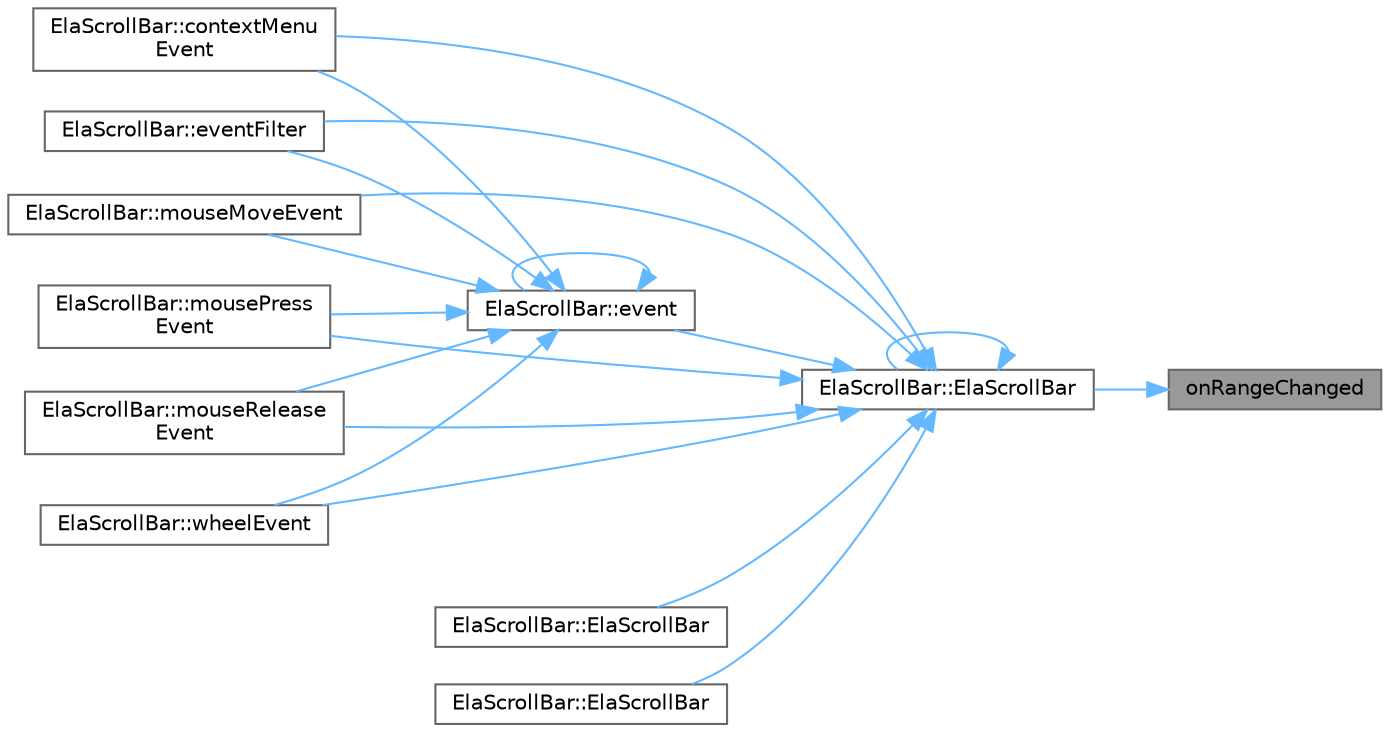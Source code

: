 digraph "onRangeChanged"
{
 // LATEX_PDF_SIZE
  bgcolor="transparent";
  edge [fontname=Helvetica,fontsize=10,labelfontname=Helvetica,labelfontsize=10];
  node [fontname=Helvetica,fontsize=10,shape=box,height=0.2,width=0.4];
  rankdir="RL";
  Node1 [id="Node000001",label="onRangeChanged",height=0.2,width=0.4,color="gray40", fillcolor="grey60", style="filled", fontcolor="black",tooltip="范围变化事件处理"];
  Node1 -> Node2 [id="edge1_Node000001_Node000002",dir="back",color="steelblue1",style="solid",tooltip=" "];
  Node2 [id="Node000002",label="ElaScrollBar::ElaScrollBar",height=0.2,width=0.4,color="grey40", fillcolor="white", style="filled",URL="$class_ela_scroll_bar.html#a65d147be36993c3a78b84919702bde97",tooltip="构造函数，初始化滚动条"];
  Node2 -> Node3 [id="edge2_Node000002_Node000003",dir="back",color="steelblue1",style="solid",tooltip=" "];
  Node3 [id="Node000003",label="ElaScrollBar::contextMenu\lEvent",height=0.2,width=0.4,color="grey40", fillcolor="white", style="filled",URL="$class_ela_scroll_bar.html#a44332bad57b7f2706a832fd623853492",tooltip="上下文菜单事件处理"];
  Node2 -> Node4 [id="edge3_Node000002_Node000004",dir="back",color="steelblue1",style="solid",tooltip=" "];
  Node4 [id="Node000004",label="ElaScrollBar::ElaScrollBar",height=0.2,width=0.4,color="grey40", fillcolor="white", style="filled",URL="$class_ela_scroll_bar.html#af925360a1493c875185136d2c679f5ed",tooltip="构造函数，初始化基于现有滚动条的滚动条"];
  Node2 -> Node5 [id="edge4_Node000002_Node000005",dir="back",color="steelblue1",style="solid",tooltip=" "];
  Node5 [id="Node000005",label="ElaScrollBar::ElaScrollBar",height=0.2,width=0.4,color="grey40", fillcolor="white", style="filled",URL="$class_ela_scroll_bar.html#af86576e9953d6258ba366be4a3b1915d",tooltip="构造函数，初始化指定方向的滚动条"];
  Node2 -> Node2 [id="edge5_Node000002_Node000002",dir="back",color="steelblue1",style="solid",tooltip=" "];
  Node2 -> Node6 [id="edge6_Node000002_Node000006",dir="back",color="steelblue1",style="solid",tooltip=" "];
  Node6 [id="Node000006",label="ElaScrollBar::event",height=0.2,width=0.4,color="grey40", fillcolor="white", style="filled",URL="$class_ela_scroll_bar.html#a4df57dfac7a608de1ed3dc7bceda487e",tooltip="事件处理"];
  Node6 -> Node3 [id="edge7_Node000006_Node000003",dir="back",color="steelblue1",style="solid",tooltip=" "];
  Node6 -> Node6 [id="edge8_Node000006_Node000006",dir="back",color="steelblue1",style="solid",tooltip=" "];
  Node6 -> Node7 [id="edge9_Node000006_Node000007",dir="back",color="steelblue1",style="solid",tooltip=" "];
  Node7 [id="Node000007",label="ElaScrollBar::eventFilter",height=0.2,width=0.4,color="grey40", fillcolor="white", style="filled",URL="$class_ela_scroll_bar.html#a7eb87a6d4464680c455d278d1d32eba6",tooltip="事件过滤器"];
  Node6 -> Node8 [id="edge10_Node000006_Node000008",dir="back",color="steelblue1",style="solid",tooltip=" "];
  Node8 [id="Node000008",label="ElaScrollBar::mouseMoveEvent",height=0.2,width=0.4,color="grey40", fillcolor="white", style="filled",URL="$class_ela_scroll_bar.html#a4d538d95963e25c7a27250e441321d72",tooltip="鼠标移动事件处理"];
  Node6 -> Node9 [id="edge11_Node000006_Node000009",dir="back",color="steelblue1",style="solid",tooltip=" "];
  Node9 [id="Node000009",label="ElaScrollBar::mousePress\lEvent",height=0.2,width=0.4,color="grey40", fillcolor="white", style="filled",URL="$class_ela_scroll_bar.html#a7523c71b2bf60975302287ec8923f80e",tooltip="鼠标按下事件处理"];
  Node6 -> Node10 [id="edge12_Node000006_Node000010",dir="back",color="steelblue1",style="solid",tooltip=" "];
  Node10 [id="Node000010",label="ElaScrollBar::mouseRelease\lEvent",height=0.2,width=0.4,color="grey40", fillcolor="white", style="filled",URL="$class_ela_scroll_bar.html#a2de3e1806dc8e5d659fc1f35545a5b87",tooltip="鼠标释放事件处理"];
  Node6 -> Node11 [id="edge13_Node000006_Node000011",dir="back",color="steelblue1",style="solid",tooltip=" "];
  Node11 [id="Node000011",label="ElaScrollBar::wheelEvent",height=0.2,width=0.4,color="grey40", fillcolor="white", style="filled",URL="$class_ela_scroll_bar.html#ab587e4e2fb0fcdf9ef13c64ee030ee7f",tooltip="鼠标滚轮事件处理"];
  Node2 -> Node7 [id="edge14_Node000002_Node000007",dir="back",color="steelblue1",style="solid",tooltip=" "];
  Node2 -> Node8 [id="edge15_Node000002_Node000008",dir="back",color="steelblue1",style="solid",tooltip=" "];
  Node2 -> Node9 [id="edge16_Node000002_Node000009",dir="back",color="steelblue1",style="solid",tooltip=" "];
  Node2 -> Node10 [id="edge17_Node000002_Node000010",dir="back",color="steelblue1",style="solid",tooltip=" "];
  Node2 -> Node11 [id="edge18_Node000002_Node000011",dir="back",color="steelblue1",style="solid",tooltip=" "];
}
